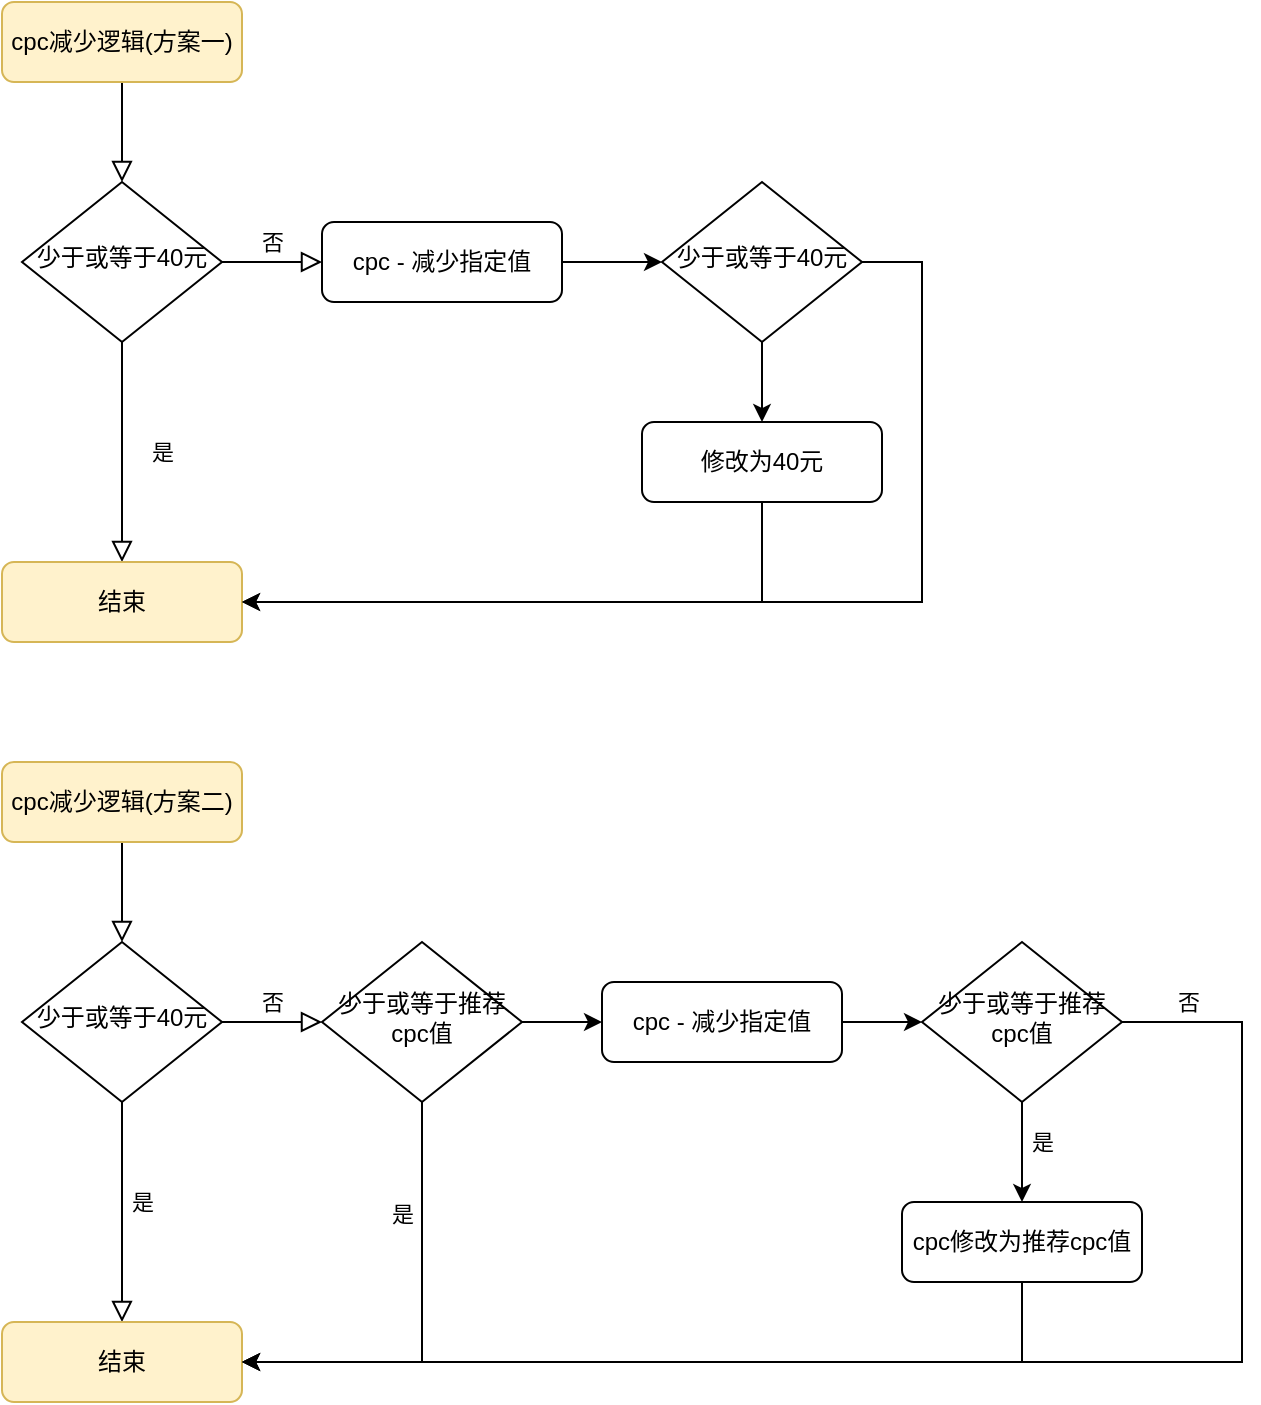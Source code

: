 <mxfile version="24.7.17">
  <diagram id="C5RBs43oDa-KdzZeNtuy" name="Page-1">
    <mxGraphModel dx="2074" dy="1121" grid="1" gridSize="10" guides="1" tooltips="1" connect="1" arrows="1" fold="1" page="1" pageScale="1" pageWidth="827" pageHeight="1169" math="0" shadow="0">
      <root>
        <mxCell id="WIyWlLk6GJQsqaUBKTNV-0" />
        <mxCell id="WIyWlLk6GJQsqaUBKTNV-1" parent="WIyWlLk6GJQsqaUBKTNV-0" />
        <mxCell id="WIyWlLk6GJQsqaUBKTNV-2" value="" style="rounded=0;html=1;jettySize=auto;orthogonalLoop=1;fontSize=11;endArrow=block;endFill=0;endSize=8;strokeWidth=1;shadow=0;labelBackgroundColor=none;edgeStyle=orthogonalEdgeStyle;" parent="WIyWlLk6GJQsqaUBKTNV-1" source="WIyWlLk6GJQsqaUBKTNV-3" target="WIyWlLk6GJQsqaUBKTNV-6" edge="1">
          <mxGeometry relative="1" as="geometry" />
        </mxCell>
        <mxCell id="WIyWlLk6GJQsqaUBKTNV-3" value="cpc减少逻辑(方案一)" style="rounded=1;whiteSpace=wrap;html=1;fontSize=12;glass=0;strokeWidth=1;shadow=0;fillColor=#fff2cc;strokeColor=#d6b656;" parent="WIyWlLk6GJQsqaUBKTNV-1" vertex="1">
          <mxGeometry x="160" y="80" width="120" height="40" as="geometry" />
        </mxCell>
        <mxCell id="WIyWlLk6GJQsqaUBKTNV-4" value="是" style="rounded=0;html=1;jettySize=auto;orthogonalLoop=1;fontSize=11;endArrow=block;endFill=0;endSize=8;strokeWidth=1;shadow=0;labelBackgroundColor=none;edgeStyle=orthogonalEdgeStyle;entryX=0.5;entryY=0;entryDx=0;entryDy=0;" parent="WIyWlLk6GJQsqaUBKTNV-1" source="WIyWlLk6GJQsqaUBKTNV-6" target="WIyWlLk6GJQsqaUBKTNV-11" edge="1">
          <mxGeometry y="20" relative="1" as="geometry">
            <mxPoint as="offset" />
            <mxPoint x="220" y="290" as="targetPoint" />
          </mxGeometry>
        </mxCell>
        <mxCell id="WIyWlLk6GJQsqaUBKTNV-5" value="否" style="edgeStyle=orthogonalEdgeStyle;rounded=0;html=1;jettySize=auto;orthogonalLoop=1;fontSize=11;endArrow=block;endFill=0;endSize=8;strokeWidth=1;shadow=0;labelBackgroundColor=none;" parent="WIyWlLk6GJQsqaUBKTNV-1" source="WIyWlLk6GJQsqaUBKTNV-6" target="WIyWlLk6GJQsqaUBKTNV-7" edge="1">
          <mxGeometry y="10" relative="1" as="geometry">
            <mxPoint as="offset" />
          </mxGeometry>
        </mxCell>
        <mxCell id="WIyWlLk6GJQsqaUBKTNV-6" value="少于或等于40元" style="rhombus;whiteSpace=wrap;html=1;shadow=0;fontFamily=Helvetica;fontSize=12;align=center;strokeWidth=1;spacing=6;spacingTop=-4;" parent="WIyWlLk6GJQsqaUBKTNV-1" vertex="1">
          <mxGeometry x="170" y="170" width="100" height="80" as="geometry" />
        </mxCell>
        <mxCell id="blLfomkqm_ZxWUu3OO_--1" style="edgeStyle=orthogonalEdgeStyle;rounded=0;orthogonalLoop=1;jettySize=auto;html=1;entryX=0;entryY=0.5;entryDx=0;entryDy=0;" edge="1" parent="WIyWlLk6GJQsqaUBKTNV-1" source="WIyWlLk6GJQsqaUBKTNV-7" target="blLfomkqm_ZxWUu3OO_--0">
          <mxGeometry relative="1" as="geometry" />
        </mxCell>
        <mxCell id="WIyWlLk6GJQsqaUBKTNV-7" value="cpc - 减少指定值" style="rounded=1;whiteSpace=wrap;html=1;fontSize=12;glass=0;strokeWidth=1;shadow=0;" parent="WIyWlLk6GJQsqaUBKTNV-1" vertex="1">
          <mxGeometry x="320" y="190" width="120" height="40" as="geometry" />
        </mxCell>
        <mxCell id="WIyWlLk6GJQsqaUBKTNV-11" value="结束" style="rounded=1;whiteSpace=wrap;html=1;fontSize=12;glass=0;strokeWidth=1;shadow=0;fillColor=#fff2cc;strokeColor=#d6b656;" parent="WIyWlLk6GJQsqaUBKTNV-1" vertex="1">
          <mxGeometry x="160" y="360" width="120" height="40" as="geometry" />
        </mxCell>
        <mxCell id="blLfomkqm_ZxWUu3OO_--2" style="edgeStyle=orthogonalEdgeStyle;rounded=0;orthogonalLoop=1;jettySize=auto;html=1;entryX=0.5;entryY=0;entryDx=0;entryDy=0;" edge="1" parent="WIyWlLk6GJQsqaUBKTNV-1" source="blLfomkqm_ZxWUu3OO_--0" target="blLfomkqm_ZxWUu3OO_--3">
          <mxGeometry relative="1" as="geometry">
            <mxPoint x="540" y="320" as="targetPoint" />
          </mxGeometry>
        </mxCell>
        <mxCell id="blLfomkqm_ZxWUu3OO_--4" style="edgeStyle=orthogonalEdgeStyle;rounded=0;orthogonalLoop=1;jettySize=auto;html=1;entryX=1;entryY=0.5;entryDx=0;entryDy=0;" edge="1" parent="WIyWlLk6GJQsqaUBKTNV-1" source="blLfomkqm_ZxWUu3OO_--0" target="WIyWlLk6GJQsqaUBKTNV-11">
          <mxGeometry relative="1" as="geometry">
            <Array as="points">
              <mxPoint x="620" y="210" />
              <mxPoint x="620" y="380" />
            </Array>
          </mxGeometry>
        </mxCell>
        <mxCell id="blLfomkqm_ZxWUu3OO_--0" value="少于或等于40元" style="rhombus;whiteSpace=wrap;html=1;shadow=0;fontFamily=Helvetica;fontSize=12;align=center;strokeWidth=1;spacing=6;spacingTop=-4;" vertex="1" parent="WIyWlLk6GJQsqaUBKTNV-1">
          <mxGeometry x="490" y="170" width="100" height="80" as="geometry" />
        </mxCell>
        <mxCell id="blLfomkqm_ZxWUu3OO_--5" style="edgeStyle=orthogonalEdgeStyle;rounded=0;orthogonalLoop=1;jettySize=auto;html=1;entryX=1;entryY=0.5;entryDx=0;entryDy=0;" edge="1" parent="WIyWlLk6GJQsqaUBKTNV-1" source="blLfomkqm_ZxWUu3OO_--3" target="WIyWlLk6GJQsqaUBKTNV-11">
          <mxGeometry relative="1" as="geometry">
            <Array as="points">
              <mxPoint x="540" y="380" />
            </Array>
          </mxGeometry>
        </mxCell>
        <mxCell id="blLfomkqm_ZxWUu3OO_--3" value="修改为40元" style="rounded=1;whiteSpace=wrap;html=1;fontSize=12;glass=0;strokeWidth=1;shadow=0;" vertex="1" parent="WIyWlLk6GJQsqaUBKTNV-1">
          <mxGeometry x="480" y="290" width="120" height="40" as="geometry" />
        </mxCell>
        <mxCell id="blLfomkqm_ZxWUu3OO_--6" value="" style="rounded=0;html=1;jettySize=auto;orthogonalLoop=1;fontSize=11;endArrow=block;endFill=0;endSize=8;strokeWidth=1;shadow=0;labelBackgroundColor=none;edgeStyle=orthogonalEdgeStyle;" edge="1" parent="WIyWlLk6GJQsqaUBKTNV-1" source="blLfomkqm_ZxWUu3OO_--7" target="blLfomkqm_ZxWUu3OO_--10">
          <mxGeometry relative="1" as="geometry" />
        </mxCell>
        <mxCell id="blLfomkqm_ZxWUu3OO_--7" value="cpc减少逻辑(方案二)" style="rounded=1;whiteSpace=wrap;html=1;fontSize=12;glass=0;strokeWidth=1;shadow=0;fillColor=#fff2cc;strokeColor=#d6b656;" vertex="1" parent="WIyWlLk6GJQsqaUBKTNV-1">
          <mxGeometry x="160" y="460" width="120" height="40" as="geometry" />
        </mxCell>
        <mxCell id="blLfomkqm_ZxWUu3OO_--8" value="是" style="rounded=0;html=1;jettySize=auto;orthogonalLoop=1;fontSize=11;endArrow=block;endFill=0;endSize=8;strokeWidth=1;shadow=0;labelBackgroundColor=none;edgeStyle=orthogonalEdgeStyle;entryX=0.5;entryY=0;entryDx=0;entryDy=0;" edge="1" parent="WIyWlLk6GJQsqaUBKTNV-1" source="blLfomkqm_ZxWUu3OO_--10" target="blLfomkqm_ZxWUu3OO_--13">
          <mxGeometry x="-0.091" y="10" relative="1" as="geometry">
            <mxPoint as="offset" />
            <mxPoint x="220" y="670" as="targetPoint" />
          </mxGeometry>
        </mxCell>
        <mxCell id="blLfomkqm_ZxWUu3OO_--9" value="否" style="edgeStyle=orthogonalEdgeStyle;rounded=0;html=1;jettySize=auto;orthogonalLoop=1;fontSize=11;endArrow=block;endFill=0;endSize=8;strokeWidth=1;shadow=0;labelBackgroundColor=none;entryX=0;entryY=0.5;entryDx=0;entryDy=0;" edge="1" parent="WIyWlLk6GJQsqaUBKTNV-1" source="blLfomkqm_ZxWUu3OO_--10" target="blLfomkqm_ZxWUu3OO_--16">
          <mxGeometry y="10" relative="1" as="geometry">
            <mxPoint as="offset" />
            <mxPoint x="320" y="590" as="targetPoint" />
          </mxGeometry>
        </mxCell>
        <mxCell id="blLfomkqm_ZxWUu3OO_--10" value="少于或等于40元" style="rhombus;whiteSpace=wrap;html=1;shadow=0;fontFamily=Helvetica;fontSize=12;align=center;strokeWidth=1;spacing=6;spacingTop=-4;" vertex="1" parent="WIyWlLk6GJQsqaUBKTNV-1">
          <mxGeometry x="170" y="550" width="100" height="80" as="geometry" />
        </mxCell>
        <mxCell id="blLfomkqm_ZxWUu3OO_--13" value="结束" style="rounded=1;whiteSpace=wrap;html=1;fontSize=12;glass=0;strokeWidth=1;shadow=0;fillColor=#fff2cc;strokeColor=#d6b656;" vertex="1" parent="WIyWlLk6GJQsqaUBKTNV-1">
          <mxGeometry x="160" y="740" width="120" height="40" as="geometry" />
        </mxCell>
        <mxCell id="blLfomkqm_ZxWUu3OO_--20" style="edgeStyle=orthogonalEdgeStyle;rounded=0;orthogonalLoop=1;jettySize=auto;html=1;entryX=1;entryY=0.5;entryDx=0;entryDy=0;" edge="1" parent="WIyWlLk6GJQsqaUBKTNV-1" source="blLfomkqm_ZxWUu3OO_--16" target="blLfomkqm_ZxWUu3OO_--13">
          <mxGeometry relative="1" as="geometry">
            <Array as="points">
              <mxPoint x="370" y="760" />
            </Array>
          </mxGeometry>
        </mxCell>
        <mxCell id="blLfomkqm_ZxWUu3OO_--21" value="是" style="edgeLabel;html=1;align=center;verticalAlign=middle;resizable=0;points=[];" vertex="1" connectable="0" parent="blLfomkqm_ZxWUu3OO_--20">
          <mxGeometry x="-0.491" relative="1" as="geometry">
            <mxPoint x="-10" as="offset" />
          </mxGeometry>
        </mxCell>
        <mxCell id="blLfomkqm_ZxWUu3OO_--22" style="edgeStyle=orthogonalEdgeStyle;rounded=0;orthogonalLoop=1;jettySize=auto;html=1;entryX=0;entryY=0.5;entryDx=0;entryDy=0;" edge="1" parent="WIyWlLk6GJQsqaUBKTNV-1" source="blLfomkqm_ZxWUu3OO_--16" target="blLfomkqm_ZxWUu3OO_--18">
          <mxGeometry relative="1" as="geometry" />
        </mxCell>
        <mxCell id="blLfomkqm_ZxWUu3OO_--16" value="少于或等于推荐cpc值" style="rhombus;whiteSpace=wrap;html=1;shadow=0;fontFamily=Helvetica;fontSize=12;align=center;strokeWidth=1;spacing=6;spacingTop=-4;" vertex="1" parent="WIyWlLk6GJQsqaUBKTNV-1">
          <mxGeometry x="320" y="550" width="100" height="80" as="geometry" />
        </mxCell>
        <mxCell id="blLfomkqm_ZxWUu3OO_--24" style="edgeStyle=orthogonalEdgeStyle;rounded=0;orthogonalLoop=1;jettySize=auto;html=1;entryX=0;entryY=0.5;entryDx=0;entryDy=0;" edge="1" parent="WIyWlLk6GJQsqaUBKTNV-1" source="blLfomkqm_ZxWUu3OO_--18" target="blLfomkqm_ZxWUu3OO_--23">
          <mxGeometry relative="1" as="geometry" />
        </mxCell>
        <mxCell id="blLfomkqm_ZxWUu3OO_--18" value="cpc - 减少指定值" style="rounded=1;whiteSpace=wrap;html=1;fontSize=12;glass=0;strokeWidth=1;shadow=0;" vertex="1" parent="WIyWlLk6GJQsqaUBKTNV-1">
          <mxGeometry x="460" y="570" width="120" height="40" as="geometry" />
        </mxCell>
        <mxCell id="blLfomkqm_ZxWUu3OO_--26" style="edgeStyle=orthogonalEdgeStyle;rounded=0;orthogonalLoop=1;jettySize=auto;html=1;entryX=0.5;entryY=0;entryDx=0;entryDy=0;" edge="1" parent="WIyWlLk6GJQsqaUBKTNV-1" source="blLfomkqm_ZxWUu3OO_--23" target="blLfomkqm_ZxWUu3OO_--25">
          <mxGeometry relative="1" as="geometry" />
        </mxCell>
        <mxCell id="blLfomkqm_ZxWUu3OO_--30" value="是" style="edgeLabel;html=1;align=center;verticalAlign=middle;resizable=0;points=[];" vertex="1" connectable="0" parent="blLfomkqm_ZxWUu3OO_--26">
          <mxGeometry x="-0.36" relative="1" as="geometry">
            <mxPoint x="10" y="4" as="offset" />
          </mxGeometry>
        </mxCell>
        <mxCell id="blLfomkqm_ZxWUu3OO_--28" style="edgeStyle=orthogonalEdgeStyle;rounded=0;orthogonalLoop=1;jettySize=auto;html=1;entryX=1;entryY=0.5;entryDx=0;entryDy=0;" edge="1" parent="WIyWlLk6GJQsqaUBKTNV-1" source="blLfomkqm_ZxWUu3OO_--23" target="blLfomkqm_ZxWUu3OO_--13">
          <mxGeometry relative="1" as="geometry">
            <Array as="points">
              <mxPoint x="780" y="590" />
              <mxPoint x="780" y="760" />
            </Array>
          </mxGeometry>
        </mxCell>
        <mxCell id="blLfomkqm_ZxWUu3OO_--29" value="否" style="edgeLabel;html=1;align=center;verticalAlign=middle;resizable=0;points=[];" vertex="1" connectable="0" parent="blLfomkqm_ZxWUu3OO_--28">
          <mxGeometry x="-0.91" relative="1" as="geometry">
            <mxPoint y="-10" as="offset" />
          </mxGeometry>
        </mxCell>
        <mxCell id="blLfomkqm_ZxWUu3OO_--23" value="少于或等于推荐cpc值" style="rhombus;whiteSpace=wrap;html=1;shadow=0;fontFamily=Helvetica;fontSize=12;align=center;strokeWidth=1;spacing=6;spacingTop=-4;" vertex="1" parent="WIyWlLk6GJQsqaUBKTNV-1">
          <mxGeometry x="620" y="550" width="100" height="80" as="geometry" />
        </mxCell>
        <mxCell id="blLfomkqm_ZxWUu3OO_--27" style="edgeStyle=orthogonalEdgeStyle;rounded=0;orthogonalLoop=1;jettySize=auto;html=1;entryX=1;entryY=0.5;entryDx=0;entryDy=0;" edge="1" parent="WIyWlLk6GJQsqaUBKTNV-1" source="blLfomkqm_ZxWUu3OO_--25" target="blLfomkqm_ZxWUu3OO_--13">
          <mxGeometry relative="1" as="geometry">
            <Array as="points">
              <mxPoint x="670" y="760" />
            </Array>
          </mxGeometry>
        </mxCell>
        <mxCell id="blLfomkqm_ZxWUu3OO_--25" value="cpc修改为推荐cpc值" style="rounded=1;whiteSpace=wrap;html=1;fontSize=12;glass=0;strokeWidth=1;shadow=0;" vertex="1" parent="WIyWlLk6GJQsqaUBKTNV-1">
          <mxGeometry x="610" y="680" width="120" height="40" as="geometry" />
        </mxCell>
      </root>
    </mxGraphModel>
  </diagram>
</mxfile>
